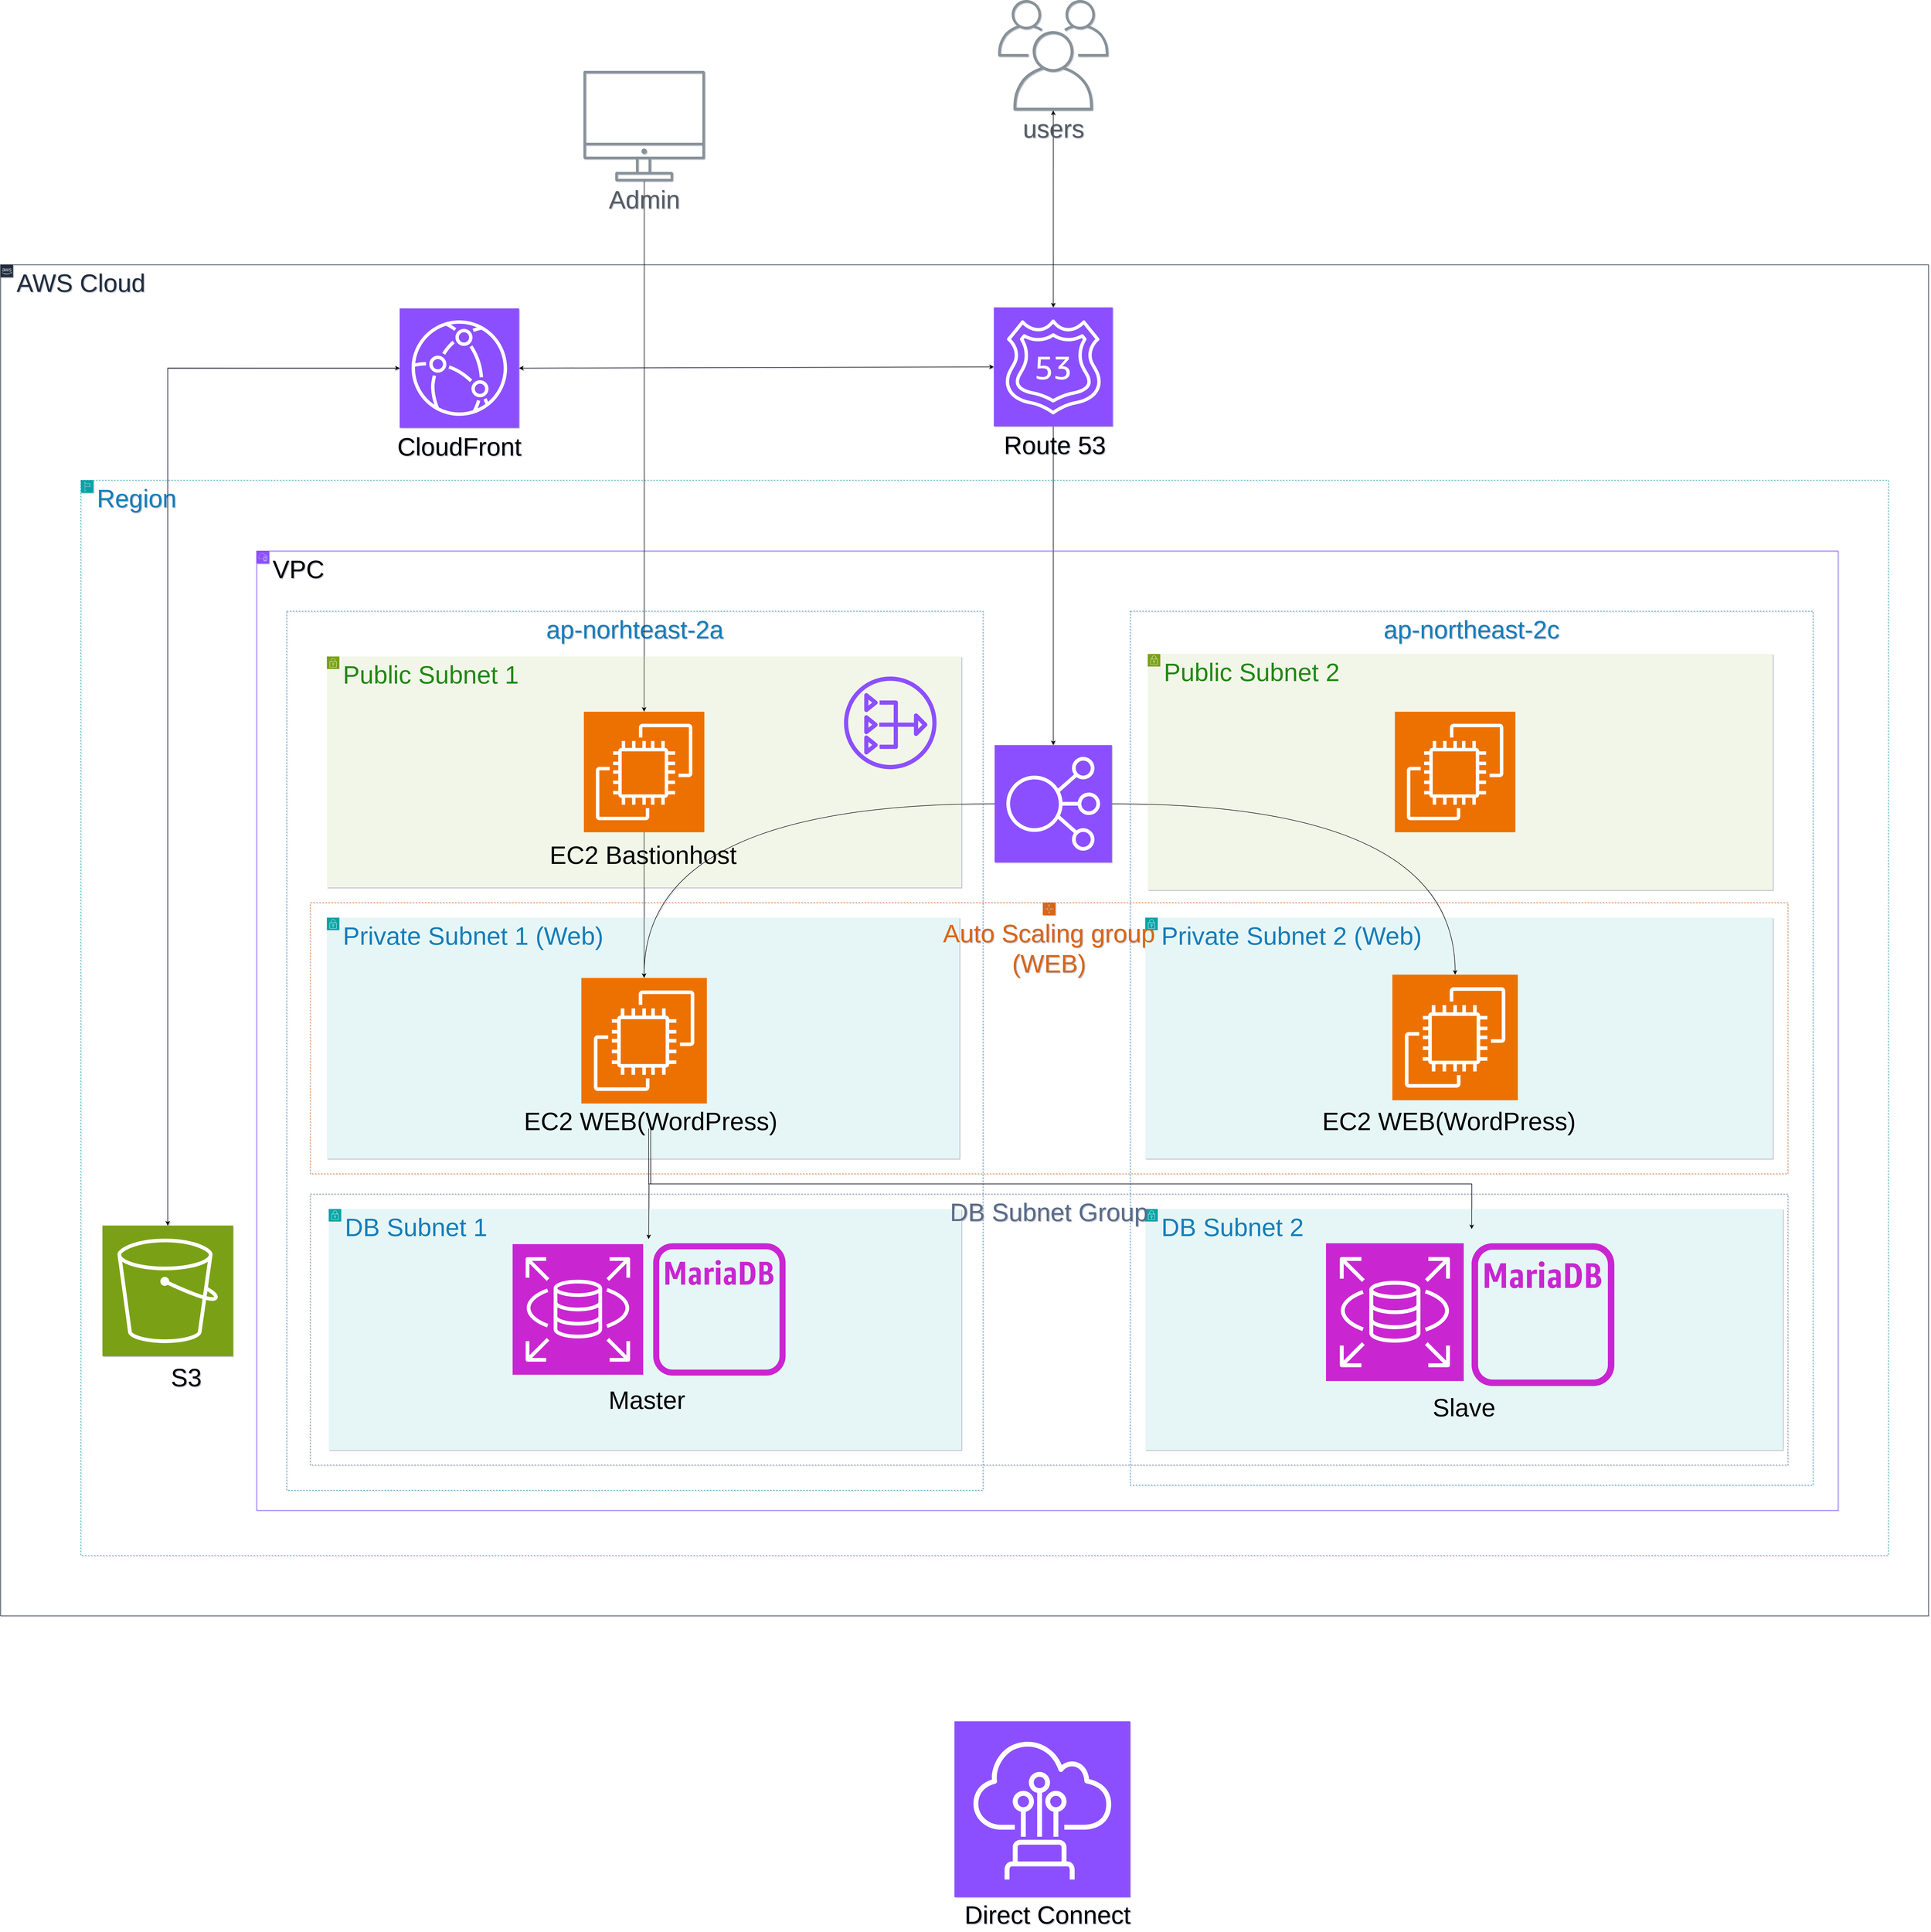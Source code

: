 <mxfile version="22.1.16" type="device">
  <diagram name="페이지-1" id="wF11qAv4kOGyGlbxa1EA">
    <mxGraphModel dx="5527" dy="3960" grid="0" gridSize="10" guides="1" tooltips="1" connect="1" arrows="1" fold="1" page="0" pageScale="1" pageWidth="1654" pageHeight="1169" background="none" math="0" shadow="1">
      <root>
        <mxCell id="0" />
        <mxCell id="1" parent="0" />
        <mxCell id="NnSU_1bKyZvshM6L6CuK-57" style="edgeStyle=orthogonalEdgeStyle;rounded=0;orthogonalLoop=1;jettySize=auto;html=1;" parent="1" source="9pvjiCO3LnK-_oB7CEIu-269" target="9pvjiCO3LnK-_oB7CEIu-285" edge="1">
          <mxGeometry relative="1" as="geometry" />
        </mxCell>
        <mxCell id="9pvjiCO3LnK-_oB7CEIu-269" value="" style="sketch=0;points=[[0,0,0],[0.25,0,0],[0.5,0,0],[0.75,0,0],[1,0,0],[0,1,0],[0.25,1,0],[0.5,1,0],[0.75,1,0],[1,1,0],[0,0.25,0],[0,0.5,0],[0,0.75,0],[1,0.25,0],[1,0.5,0],[1,0.75,0]];outlineConnect=0;fontColor=#232F3E;fillColor=#8C4FFF;strokeColor=#ffffff;dashed=0;verticalLabelPosition=bottom;verticalAlign=top;align=center;html=1;fontSize=12;fontStyle=0;aspect=fixed;shape=mxgraph.aws4.resourceIcon;resIcon=mxgraph.aws4.route_53;" parent="1" vertex="1">
          <mxGeometry x="1408.38" y="-505" width="236.71" height="236.71" as="geometry" />
        </mxCell>
        <mxCell id="9pvjiCO3LnK-_oB7CEIu-270" value="" style="sketch=0;points=[[0,0,0],[0.25,0,0],[0.5,0,0],[0.75,0,0],[1,0,0],[0,1,0],[0.25,1,0],[0.5,1,0],[0.75,1,0],[1,1,0],[0,0.25,0],[0,0.5,0],[0,0.75,0],[1,0.25,0],[1,0.5,0],[1,0.75,0]];outlineConnect=0;fontColor=#232F3E;fillColor=#8C4FFF;strokeColor=#ffffff;dashed=0;verticalLabelPosition=bottom;verticalAlign=top;align=center;html=1;fontSize=12;fontStyle=0;aspect=fixed;shape=mxgraph.aws4.resourceIcon;resIcon=mxgraph.aws4.cloudfront;" parent="1" vertex="1">
          <mxGeometry x="225" y="-503.0" width="237.69" height="237.69" as="geometry" />
        </mxCell>
        <mxCell id="9pvjiCO3LnK-_oB7CEIu-271" value="" style="sketch=0;points=[[0,0,0],[0.25,0,0],[0.5,0,0],[0.75,0,0],[1,0,0],[0,1,0],[0.25,1,0],[0.5,1,0],[0.75,1,0],[1,1,0],[0,0.25,0],[0,0.5,0],[0,0.75,0],[1,0.25,0],[1,0.5,0],[1,0.75,0]];outlineConnect=0;fontColor=#232F3E;fillColor=#8C4FFF;strokeColor=#ffffff;dashed=0;verticalLabelPosition=bottom;verticalAlign=top;align=center;html=1;fontSize=12;fontStyle=0;aspect=fixed;shape=mxgraph.aws4.resourceIcon;resIcon=mxgraph.aws4.direct_connect;" parent="1" vertex="1">
          <mxGeometry x="1330" y="2310" width="350" height="350" as="geometry" />
        </mxCell>
        <mxCell id="9pvjiCO3LnK-_oB7CEIu-217" value="&lt;font style=&quot;font-size: 50px;&quot;&gt;AWS Cloud&lt;/font&gt;" style="points=[[0,0],[0.25,0],[0.5,0],[0.75,0],[1,0],[1,0.25],[1,0.5],[1,0.75],[1,1],[0.75,1],[0.5,1],[0.25,1],[0,1],[0,0.75],[0,0.5],[0,0.25]];outlineConnect=0;gradientColor=none;html=1;whiteSpace=wrap;fontSize=12;fontStyle=0;container=0;pointerEvents=0;collapsible=0;recursiveResize=0;shape=mxgraph.aws4.group;grIcon=mxgraph.aws4.group_aws_cloud_alt;strokeColor=#232F3E;fillColor=none;verticalAlign=top;align=left;spacingLeft=30;fontColor=#232F3E;dashed=0;" parent="1" vertex="1">
          <mxGeometry x="-570" y="-590" width="3840" height="2690" as="geometry" />
        </mxCell>
        <mxCell id="9pvjiCO3LnK-_oB7CEIu-220" value="&lt;font style=&quot;font-size: 50px;&quot;&gt;Region&lt;/font&gt;" style="points=[[0,0],[0.25,0],[0.5,0],[0.75,0],[1,0],[1,0.25],[1,0.5],[1,0.75],[1,1],[0.75,1],[0.5,1],[0.25,1],[0,1],[0,0.75],[0,0.5],[0,0.25]];outlineConnect=0;gradientColor=none;html=1;whiteSpace=wrap;fontSize=12;fontStyle=0;container=0;pointerEvents=0;collapsible=0;recursiveResize=0;shape=mxgraph.aws4.group;grIcon=mxgraph.aws4.group_region;strokeColor=#00A4A6;fillColor=none;verticalAlign=top;align=left;spacingLeft=30;fontColor=#147EBA;dashed=1;" parent="1" vertex="1">
          <mxGeometry x="-410" y="-161" width="3600" height="2141" as="geometry" />
        </mxCell>
        <mxCell id="9pvjiCO3LnK-_oB7CEIu-240" value="&lt;font color=&quot;#000000&quot; style=&quot;font-size: 50px;&quot;&gt;VPC&lt;/font&gt;" style="points=[[0,0],[0.25,0],[0.5,0],[0.75,0],[1,0],[1,0.25],[1,0.5],[1,0.75],[1,1],[0.75,1],[0.5,1],[0.25,1],[0,1],[0,0.75],[0,0.5],[0,0.25]];outlineConnect=0;gradientColor=none;html=1;whiteSpace=wrap;fontSize=12;fontStyle=0;container=0;pointerEvents=0;collapsible=0;recursiveResize=0;shape=mxgraph.aws4.group;grIcon=mxgraph.aws4.group_vpc2;strokeColor=#8C4FFF;fillColor=none;verticalAlign=top;align=left;spacingLeft=30;fontColor=#AAB7B8;dashed=0;" parent="1" vertex="1">
          <mxGeometry x="-60" y="-20" width="3150" height="1910" as="geometry" />
        </mxCell>
        <mxCell id="9pvjiCO3LnK-_oB7CEIu-222" value="&lt;font style=&quot;font-size: 50px;&quot;&gt;ap-norhteast-2a&lt;/font&gt;" style="fillColor=none;strokeColor=#147EBA;dashed=1;verticalAlign=top;fontStyle=0;fontColor=#147EBA;whiteSpace=wrap;html=1;container=0;" parent="1" vertex="1">
          <mxGeometry y="100" width="1386.86" height="1750" as="geometry" />
        </mxCell>
        <mxCell id="9pvjiCO3LnK-_oB7CEIu-224" value="&lt;font style=&quot;font-size: 50px;&quot;&gt;Private Subnet 1 (Web)&lt;/font&gt;" style="points=[[0,0],[0.25,0],[0.5,0],[0.75,0],[1,0],[1,0.25],[1,0.5],[1,0.75],[1,1],[0.75,1],[0.5,1],[0.25,1],[0,1],[0,0.75],[0,0.5],[0,0.25]];outlineConnect=0;gradientColor=none;html=1;whiteSpace=wrap;fontSize=12;fontStyle=0;container=0;pointerEvents=0;collapsible=0;recursiveResize=0;shape=mxgraph.aws4.group;grIcon=mxgraph.aws4.group_security_group;grStroke=0;strokeColor=#00A4A6;fillColor=#E6F6F7;verticalAlign=top;align=left;spacingLeft=30;fontColor=#147EBA;dashed=0;" parent="1" vertex="1">
          <mxGeometry x="80" y="710" width="1260" height="480" as="geometry" />
        </mxCell>
        <mxCell id="9pvjiCO3LnK-_oB7CEIu-234" value="&lt;font style=&quot;font-size: 50px;&quot;&gt;Public Subnet 1&lt;/font&gt;" style="points=[[0,0],[0.25,0],[0.5,0],[0.75,0],[1,0],[1,0.25],[1,0.5],[1,0.75],[1,1],[0.75,1],[0.5,1],[0.25,1],[0,1],[0,0.75],[0,0.5],[0,0.25]];outlineConnect=0;gradientColor=none;html=1;whiteSpace=wrap;fontSize=12;fontStyle=0;container=0;pointerEvents=0;collapsible=0;recursiveResize=0;shape=mxgraph.aws4.group;grIcon=mxgraph.aws4.group_security_group;grStroke=0;strokeColor=#7AA116;fillColor=#F2F6E8;verticalAlign=top;align=left;spacingLeft=30;fontColor=#248814;dashed=0;" parent="1" vertex="1">
          <mxGeometry x="80" y="190" width="1263.72" height="460" as="geometry" />
        </mxCell>
        <mxCell id="9pvjiCO3LnK-_oB7CEIu-223" value="&lt;font style=&quot;font-size: 50px;&quot;&gt;ap-northeast-2c&lt;/font&gt;" style="fillColor=none;strokeColor=#147EBA;dashed=1;verticalAlign=top;fontStyle=0;fontColor=#147EBA;whiteSpace=wrap;html=1;container=0;" parent="1" vertex="1">
          <mxGeometry x="1680" y="100" width="1360" height="1740" as="geometry" />
        </mxCell>
        <mxCell id="9pvjiCO3LnK-_oB7CEIu-241" value="&lt;font style=&quot;font-size: 50px;&quot;&gt;DB Subnet 1&lt;/font&gt;" style="points=[[0,0],[0.25,0],[0.5,0],[0.75,0],[1,0],[1,0.25],[1,0.5],[1,0.75],[1,1],[0.75,1],[0.5,1],[0.25,1],[0,1],[0,0.75],[0,0.5],[0,0.25]];outlineConnect=0;gradientColor=none;html=1;whiteSpace=wrap;fontSize=12;fontStyle=0;container=0;pointerEvents=0;collapsible=0;recursiveResize=0;shape=mxgraph.aws4.group;grIcon=mxgraph.aws4.group_security_group;grStroke=0;strokeColor=#00A4A6;fillColor=#E6F6F7;verticalAlign=top;align=left;spacingLeft=30;fontColor=#147EBA;dashed=0;" parent="1" vertex="1">
          <mxGeometry x="83.72" y="1290" width="1260" height="480" as="geometry" />
        </mxCell>
        <mxCell id="9pvjiCO3LnK-_oB7CEIu-249" value="&lt;font style=&quot;font-size: 50px;&quot;&gt;Private Subnet 2 (Web)&lt;/font&gt;" style="points=[[0,0],[0.25,0],[0.5,0],[0.75,0],[1,0],[1,0.25],[1,0.5],[1,0.75],[1,1],[0.75,1],[0.5,1],[0.25,1],[0,1],[0,0.75],[0,0.5],[0,0.25]];outlineConnect=0;gradientColor=none;html=1;whiteSpace=wrap;fontSize=12;fontStyle=0;container=0;pointerEvents=0;collapsible=0;recursiveResize=0;shape=mxgraph.aws4.group;grIcon=mxgraph.aws4.group_security_group;grStroke=0;strokeColor=#00A4A6;fillColor=#E6F6F7;verticalAlign=top;align=left;spacingLeft=30;fontColor=#147EBA;dashed=0;" parent="1" vertex="1">
          <mxGeometry x="1710" y="710" width="1250" height="480" as="geometry" />
        </mxCell>
        <mxCell id="9pvjiCO3LnK-_oB7CEIu-250" value="&lt;font style=&quot;font-size: 50px;&quot;&gt;Public Subnet 2&lt;/font&gt;" style="points=[[0,0],[0.25,0],[0.5,0],[0.75,0],[1,0],[1,0.25],[1,0.5],[1,0.75],[1,1],[0.75,1],[0.5,1],[0.25,1],[0,1],[0,0.75],[0,0.5],[0,0.25]];outlineConnect=0;gradientColor=none;html=1;whiteSpace=wrap;fontSize=12;fontStyle=0;container=0;pointerEvents=0;collapsible=0;recursiveResize=0;shape=mxgraph.aws4.group;grIcon=mxgraph.aws4.group_security_group;grStroke=0;strokeColor=#7AA116;fillColor=#F2F6E8;verticalAlign=top;align=left;spacingLeft=30;fontColor=#248814;dashed=0;" parent="1" vertex="1">
          <mxGeometry x="1715" y="185" width="1245" height="470" as="geometry" />
        </mxCell>
        <mxCell id="9pvjiCO3LnK-_oB7CEIu-252" value="&lt;font style=&quot;font-size: 50px;&quot;&gt;DB Subnet 2&lt;/font&gt;" style="points=[[0,0],[0.25,0],[0.5,0],[0.75,0],[1,0],[1,0.25],[1,0.5],[1,0.75],[1,1],[0.75,1],[0.5,1],[0.25,1],[0,1],[0,0.75],[0,0.5],[0,0.25]];outlineConnect=0;gradientColor=none;html=1;whiteSpace=wrap;fontSize=12;fontStyle=0;container=0;pointerEvents=0;collapsible=0;recursiveResize=0;shape=mxgraph.aws4.group;grIcon=mxgraph.aws4.group_security_group;grStroke=0;strokeColor=#00A4A6;fillColor=#E6F6F7;verticalAlign=top;align=left;spacingLeft=30;fontColor=#147EBA;dashed=0;" parent="1" vertex="1">
          <mxGeometry x="1710" y="1290" width="1270" height="480" as="geometry" />
        </mxCell>
        <mxCell id="NnSU_1bKyZvshM6L6CuK-61" style="edgeStyle=orthogonalEdgeStyle;rounded=0;orthogonalLoop=1;jettySize=auto;html=1;" parent="1" source="9pvjiCO3LnK-_oB7CEIu-254" target="NnSU_1bKyZvshM6L6CuK-17" edge="1">
          <mxGeometry relative="1" as="geometry" />
        </mxCell>
        <mxCell id="9pvjiCO3LnK-_oB7CEIu-254" value="" style="sketch=0;points=[[0,0,0],[0.25,0,0],[0.5,0,0],[0.75,0,0],[1,0,0],[0,1,0],[0.25,1,0],[0.5,1,0],[0.75,1,0],[1,1,0],[0,0.25,0],[0,0.5,0],[0,0.75,0],[1,0.25,0],[1,0.5,0],[1,0.75,0]];outlineConnect=0;fontColor=#232F3E;fillColor=#ED7100;strokeColor=#ffffff;dashed=0;verticalLabelPosition=bottom;verticalAlign=top;align=center;html=1;fontSize=12;fontStyle=0;aspect=fixed;shape=mxgraph.aws4.resourceIcon;resIcon=mxgraph.aws4.ec2;container=0;" parent="1" vertex="1">
          <mxGeometry x="591.86" y="300" width="240" height="240" as="geometry" />
        </mxCell>
        <mxCell id="9pvjiCO3LnK-_oB7CEIu-262" value="&lt;font style=&quot;font-size: 50px;&quot;&gt;Auto Scaling group &lt;br&gt;(WEB)&lt;/font&gt;" style="points=[[0,0],[0.25,0],[0.5,0],[0.75,0],[1,0],[1,0.25],[1,0.5],[1,0.75],[1,1],[0.75,1],[0.5,1],[0.25,1],[0,1],[0,0.75],[0,0.5],[0,0.25]];outlineConnect=0;gradientColor=none;html=1;whiteSpace=wrap;fontSize=12;fontStyle=0;container=0;pointerEvents=0;collapsible=0;recursiveResize=0;shape=mxgraph.aws4.groupCenter;grIcon=mxgraph.aws4.group_auto_scaling_group;grStroke=1;strokeColor=#D86613;fillColor=none;verticalAlign=top;align=center;fontColor=#D86613;dashed=1;spacingTop=25;" parent="1" vertex="1">
          <mxGeometry x="46.86" y="680" width="2943.14" height="540" as="geometry" />
        </mxCell>
        <mxCell id="9pvjiCO3LnK-_oB7CEIu-274" value="" style="sketch=0;outlineConnect=0;fontColor=#232F3E;gradientColor=none;fillColor=#8C4FFF;strokeColor=none;dashed=0;verticalLabelPosition=bottom;verticalAlign=top;align=center;html=1;fontSize=12;fontStyle=0;aspect=fixed;pointerEvents=1;shape=mxgraph.aws4.nat_gateway;container=0;" parent="1" vertex="1">
          <mxGeometry x="1110" y="230" width="184.36" height="184.36" as="geometry" />
        </mxCell>
        <mxCell id="9pvjiCO3LnK-_oB7CEIu-242" value="" style="sketch=0;points=[[0,0,0],[0.25,0,0],[0.5,0,0],[0.75,0,0],[1,0,0],[0,1,0],[0.25,1,0],[0.5,1,0],[0.75,1,0],[1,1,0],[0,0.25,0],[0,0.5,0],[0,0.75,0],[1,0.25,0],[1,0.5,0],[1,0.75,0]];outlineConnect=0;fontColor=#232F3E;fillColor=#C925D1;strokeColor=#ffffff;dashed=0;verticalLabelPosition=bottom;verticalAlign=top;align=center;html=1;fontSize=12;fontStyle=0;aspect=fixed;shape=mxgraph.aws4.resourceIcon;resIcon=mxgraph.aws4.rds;container=0;" parent="1" vertex="1">
          <mxGeometry x="450" y="1360" width="260" height="260" as="geometry" />
        </mxCell>
        <mxCell id="9pvjiCO3LnK-_oB7CEIu-267" value="" style="sketch=0;outlineConnect=0;fontColor=#232F3E;gradientColor=none;fillColor=#C925D1;strokeColor=none;dashed=0;verticalLabelPosition=bottom;verticalAlign=top;align=center;html=1;fontSize=12;fontStyle=0;aspect=fixed;pointerEvents=1;shape=mxgraph.aws4.rds_mariadb_instance_alt;container=0;" parent="1" vertex="1">
          <mxGeometry x="730" y="1358.19" width="263.61" height="263.61" as="geometry" />
        </mxCell>
        <mxCell id="9pvjiCO3LnK-_oB7CEIu-253" value="" style="sketch=0;points=[[0,0,0],[0.25,0,0],[0.5,0,0],[0.75,0,0],[1,0,0],[0,1,0],[0.25,1,0],[0.5,1,0],[0.75,1,0],[1,1,0],[0,0.25,0],[0,0.5,0],[0,0.75,0],[1,0.25,0],[1,0.5,0],[1,0.75,0]];outlineConnect=0;fontColor=#232F3E;fillColor=#C925D1;strokeColor=#ffffff;dashed=0;verticalLabelPosition=bottom;verticalAlign=top;align=center;html=1;fontSize=12;fontStyle=0;aspect=fixed;shape=mxgraph.aws4.resourceIcon;resIcon=mxgraph.aws4.rds;container=0;" parent="1" vertex="1">
          <mxGeometry x="2070" y="1358.19" width="274.35" height="274.35" as="geometry" />
        </mxCell>
        <mxCell id="9pvjiCO3LnK-_oB7CEIu-268" value="" style="sketch=0;outlineConnect=0;fontColor=#232F3E;gradientColor=none;fillColor=#C925D1;strokeColor=none;dashed=0;verticalLabelPosition=bottom;verticalAlign=top;align=center;html=1;fontSize=12;fontStyle=0;aspect=fixed;pointerEvents=1;shape=mxgraph.aws4.rds_mariadb_instance_alt;container=0;" parent="1" vertex="1">
          <mxGeometry x="2360" y="1358.19" width="284.35" height="284.35" as="geometry" />
        </mxCell>
        <mxCell id="9pvjiCO3LnK-_oB7CEIu-285" value="" style="sketch=0;points=[[0,0,0],[0.25,0,0],[0.5,0,0],[0.75,0,0],[1,0,0],[0,1,0],[0.25,1,0],[0.5,1,0],[0.75,1,0],[1,1,0],[0,0.25,0],[0,0.5,0],[0,0.75,0],[1,0.25,0],[1,0.5,0],[1,0.75,0]];outlineConnect=0;fontColor=#232F3E;fillColor=#8C4FFF;strokeColor=#ffffff;dashed=0;verticalLabelPosition=bottom;verticalAlign=top;align=center;html=1;fontSize=12;fontStyle=0;aspect=fixed;shape=mxgraph.aws4.resourceIcon;resIcon=mxgraph.aws4.elastic_load_balancing;" parent="1" vertex="1">
          <mxGeometry x="1410" y="366.53" width="233.47" height="233.47" as="geometry" />
        </mxCell>
        <mxCell id="9pvjiCO3LnK-_oB7CEIu-299" value="&lt;font style=&quot;font-size: 50px;&quot;&gt;EC2 Bastionhost&lt;/font&gt;" style="text;html=1;strokeColor=none;fillColor=none;align=center;verticalAlign=middle;whiteSpace=wrap;rounded=0;" parent="1" vertex="1">
          <mxGeometry x="520.78" y="570" width="378.44" height="30" as="geometry" />
        </mxCell>
        <mxCell id="9pvjiCO3LnK-_oB7CEIu-303" value="&lt;font style=&quot;font-size: 50px;&quot;&gt;EC2 WEB(WordPress)&lt;/font&gt;" style="text;html=1;strokeColor=none;fillColor=none;align=center;verticalAlign=middle;whiteSpace=wrap;rounded=0;" parent="1" vertex="1">
          <mxGeometry x="470.0" y="1100" width="510" height="30" as="geometry" />
        </mxCell>
        <mxCell id="9pvjiCO3LnK-_oB7CEIu-304" value="" style="sketch=0;points=[[0,0,0],[0.25,0,0],[0.5,0,0],[0.75,0,0],[1,0,0],[0,1,0],[0.25,1,0],[0.5,1,0],[0.75,1,0],[1,1,0],[0,0.25,0],[0,0.5,0],[0,0.75,0],[1,0.25,0],[1,0.5,0],[1,0.75,0]];outlineConnect=0;fontColor=#232F3E;fillColor=#7AA116;strokeColor=#ffffff;dashed=0;verticalLabelPosition=bottom;verticalAlign=top;align=center;html=1;fontSize=12;fontStyle=0;aspect=fixed;shape=mxgraph.aws4.resourceIcon;resIcon=mxgraph.aws4.s3;" parent="1" vertex="1">
          <mxGeometry x="-367" y="1323" width="260" height="260" as="geometry" />
        </mxCell>
        <mxCell id="3bwJ1n72jsKAKIuW36Fx-11" value="" style="endArrow=classic;startArrow=classic;html=1;rounded=0;exitX=0.5;exitY=0;exitDx=0;exitDy=0;exitPerimeter=0;" parent="1" source="9pvjiCO3LnK-_oB7CEIu-269" target="3bwJ1n72jsKAKIuW36Fx-19" edge="1">
          <mxGeometry width="50" height="50" relative="1" as="geometry">
            <mxPoint x="1646" y="-310" as="sourcePoint" />
            <mxPoint x="1639" y="-540" as="targetPoint" />
          </mxGeometry>
        </mxCell>
        <mxCell id="3bwJ1n72jsKAKIuW36Fx-16" value="&lt;font style=&quot;&quot;&gt;&lt;span style=&quot;font-size: 50px;&quot;&gt;Master&lt;/span&gt;&lt;br&gt;&lt;/font&gt;" style="text;html=1;strokeColor=none;fillColor=none;align=center;verticalAlign=middle;whiteSpace=wrap;rounded=0;" parent="1" vertex="1">
          <mxGeometry x="692.59" y="1660" width="48.55" height="20" as="geometry" />
        </mxCell>
        <mxCell id="3bwJ1n72jsKAKIuW36Fx-18" value="&lt;font style=&quot;font-size: 50px;&quot;&gt;Slave&lt;/font&gt;" style="text;html=1;strokeColor=none;fillColor=none;align=center;verticalAlign=middle;whiteSpace=wrap;rounded=0;" parent="1" vertex="1">
          <mxGeometry x="2315.0" y="1670" width="60" height="30" as="geometry" />
        </mxCell>
        <mxCell id="3bwJ1n72jsKAKIuW36Fx-19" value="&lt;font style=&quot;font-size: 50px;&quot;&gt;users&lt;/font&gt;" style="sketch=0;outlineConnect=0;gradientColor=none;fontColor=#545B64;strokeColor=none;fillColor=#879196;dashed=0;verticalLabelPosition=bottom;verticalAlign=top;align=center;html=1;fontSize=12;fontStyle=0;aspect=fixed;shape=mxgraph.aws4.illustration_users;pointerEvents=1" parent="1" vertex="1">
          <mxGeometry x="1416.74" y="-1117" width="220" height="220" as="geometry" />
        </mxCell>
        <mxCell id="iwebeWgkrtmEPMFrBYPV-3" value="&lt;font style=&quot;font-size: 50px;&quot;&gt;DB Subnet Group&lt;/font&gt;" style="fillColor=none;strokeColor=#5A6C86;dashed=1;verticalAlign=top;fontStyle=0;fontColor=#5A6C86;whiteSpace=wrap;html=1;" parent="1" vertex="1">
          <mxGeometry x="46.86" y="1260.34" width="2943.14" height="539.66" as="geometry" />
        </mxCell>
        <mxCell id="NnSU_1bKyZvshM6L6CuK-1" style="edgeStyle=orthogonalEdgeStyle;rounded=0;orthogonalLoop=1;jettySize=auto;html=1;entryX=0.5;entryY=0;entryDx=0;entryDy=0;entryPerimeter=0;" parent="1" source="9pvjiCO3LnK-_oB7CEIu-270" target="9pvjiCO3LnK-_oB7CEIu-304" edge="1">
          <mxGeometry relative="1" as="geometry" />
        </mxCell>
        <mxCell id="NnSU_1bKyZvshM6L6CuK-10" value="&lt;font style=&quot;font-size: 50px;&quot;&gt;EC2 WEB(WordPress)&lt;/font&gt;" style="text;html=1;strokeColor=none;fillColor=none;align=center;verticalAlign=middle;whiteSpace=wrap;rounded=0;" parent="1" vertex="1">
          <mxGeometry x="2060" y="1100" width="510" height="30" as="geometry" />
        </mxCell>
        <mxCell id="NnSU_1bKyZvshM6L6CuK-17" value="" style="sketch=0;points=[[0,0,0],[0.25,0,0],[0.5,0,0],[0.75,0,0],[1,0,0],[0,1,0],[0.25,1,0],[0.5,1,0],[0.75,1,0],[1,1,0],[0,0.25,0],[0,0.5,0],[0,0.75,0],[1,0.25,0],[1,0.5,0],[1,0.75,0]];outlineConnect=0;fontColor=#232F3E;fillColor=#ED7100;strokeColor=#ffffff;dashed=0;verticalLabelPosition=bottom;verticalAlign=top;align=center;html=1;fontSize=12;fontStyle=0;aspect=fixed;shape=mxgraph.aws4.resourceIcon;resIcon=mxgraph.aws4.ec2;container=0;" parent="1" vertex="1">
          <mxGeometry x="586.86" y="830" width="250" height="250" as="geometry" />
        </mxCell>
        <mxCell id="NnSU_1bKyZvshM6L6CuK-25" style="edgeStyle=orthogonalEdgeStyle;rounded=0;orthogonalLoop=1;jettySize=auto;html=1;entryX=0.5;entryY=0;entryDx=0;entryDy=0;entryPerimeter=0;curved=1;" parent="1" source="9pvjiCO3LnK-_oB7CEIu-285" target="NnSU_1bKyZvshM6L6CuK-17" edge="1">
          <mxGeometry relative="1" as="geometry" />
        </mxCell>
        <mxCell id="NnSU_1bKyZvshM6L6CuK-30" value="" style="endArrow=classic;startArrow=classic;html=1;rounded=0;exitX=1;exitY=0.5;exitDx=0;exitDy=0;exitPerimeter=0;entryX=0;entryY=0.5;entryDx=0;entryDy=0;entryPerimeter=0;" parent="1" source="9pvjiCO3LnK-_oB7CEIu-270" target="9pvjiCO3LnK-_oB7CEIu-269" edge="1">
          <mxGeometry width="50" height="50" relative="1" as="geometry">
            <mxPoint x="1520" y="-10" as="sourcePoint" />
            <mxPoint x="1570" y="-60" as="targetPoint" />
            <Array as="points" />
          </mxGeometry>
        </mxCell>
        <mxCell id="NnSU_1bKyZvshM6L6CuK-32" value="&lt;font style=&quot;font-size: 50px;&quot;&gt;S3&lt;/font&gt;" style="text;html=1;strokeColor=none;fillColor=none;align=center;verticalAlign=middle;whiteSpace=wrap;rounded=0;" parent="1" vertex="1">
          <mxGeometry x="-230" y="1610" width="60" height="30" as="geometry" />
        </mxCell>
        <mxCell id="NnSU_1bKyZvshM6L6CuK-33" value="&lt;font style=&quot;font-size: 50px;&quot;&gt;CloudFront&lt;/font&gt;" style="text;html=1;strokeColor=none;fillColor=none;align=center;verticalAlign=middle;whiteSpace=wrap;rounded=0;" parent="1" vertex="1">
          <mxGeometry x="313.84" y="-248" width="60" height="40" as="geometry" />
        </mxCell>
        <mxCell id="NnSU_1bKyZvshM6L6CuK-34" value="&lt;font style=&quot;font-size: 50px;&quot;&gt;Route 53&lt;/font&gt;" style="text;html=1;strokeColor=none;fillColor=none;align=center;verticalAlign=middle;whiteSpace=wrap;rounded=0;" parent="1" vertex="1">
          <mxGeometry x="1425" y="-268.29" width="210" height="75" as="geometry" />
        </mxCell>
        <mxCell id="NnSU_1bKyZvshM6L6CuK-43" value="&lt;span style=&quot;font-size: 50px;&quot;&gt;Admin&lt;/span&gt;" style="sketch=0;outlineConnect=0;gradientColor=none;fontColor=#545B64;strokeColor=none;fillColor=#879196;dashed=0;verticalLabelPosition=bottom;verticalAlign=top;align=center;html=1;fontSize=12;fontStyle=0;aspect=fixed;shape=mxgraph.aws4.illustration_desktop;pointerEvents=1" parent="1" vertex="1">
          <mxGeometry x="590.98" y="-976" width="241.76" height="220" as="geometry" />
        </mxCell>
        <mxCell id="NnSU_1bKyZvshM6L6CuK-48" value="" style="sketch=0;points=[[0,0,0],[0.25,0,0],[0.5,0,0],[0.75,0,0],[1,0,0],[0,1,0],[0.25,1,0],[0.5,1,0],[0.75,1,0],[1,1,0],[0,0.25,0],[0,0.5,0],[0,0.75,0],[1,0.25,0],[1,0.5,0],[1,0.75,0]];outlineConnect=0;fontColor=#232F3E;fillColor=#ED7100;strokeColor=#ffffff;dashed=0;verticalLabelPosition=bottom;verticalAlign=top;align=center;html=1;fontSize=12;fontStyle=0;aspect=fixed;shape=mxgraph.aws4.resourceIcon;resIcon=mxgraph.aws4.ec2;container=0;" parent="1" vertex="1">
          <mxGeometry x="2207.18" y="300" width="240" height="240" as="geometry" />
        </mxCell>
        <mxCell id="NnSU_1bKyZvshM6L6CuK-51" value="" style="sketch=0;points=[[0,0,0],[0.25,0,0],[0.5,0,0],[0.75,0,0],[1,0,0],[0,1,0],[0.25,1,0],[0.5,1,0],[0.75,1,0],[1,1,0],[0,0.25,0],[0,0.5,0],[0,0.75,0],[1,0.25,0],[1,0.5,0],[1,0.75,0]];outlineConnect=0;fontColor=#232F3E;fillColor=#ED7100;strokeColor=#ffffff;dashed=0;verticalLabelPosition=bottom;verticalAlign=top;align=center;html=1;fontSize=12;fontStyle=0;aspect=fixed;shape=mxgraph.aws4.resourceIcon;resIcon=mxgraph.aws4.ec2;container=0;" parent="1" vertex="1">
          <mxGeometry x="2202.18" y="823.44" width="250" height="250" as="geometry" />
        </mxCell>
        <mxCell id="NnSU_1bKyZvshM6L6CuK-52" style="edgeStyle=orthogonalEdgeStyle;rounded=0;orthogonalLoop=1;jettySize=auto;html=1;entryX=0.5;entryY=0;entryDx=0;entryDy=0;entryPerimeter=0;curved=1;" parent="1" source="9pvjiCO3LnK-_oB7CEIu-285" target="NnSU_1bKyZvshM6L6CuK-51" edge="1">
          <mxGeometry relative="1" as="geometry" />
        </mxCell>
        <mxCell id="NnSU_1bKyZvshM6L6CuK-55" style="edgeStyle=orthogonalEdgeStyle;rounded=0;orthogonalLoop=1;jettySize=auto;html=1;entryX=0.5;entryY=0;entryDx=0;entryDy=0;entryPerimeter=0;" parent="1" source="NnSU_1bKyZvshM6L6CuK-43" target="9pvjiCO3LnK-_oB7CEIu-254" edge="1">
          <mxGeometry relative="1" as="geometry" />
        </mxCell>
        <mxCell id="NnSU_1bKyZvshM6L6CuK-58" style="edgeStyle=orthogonalEdgeStyle;rounded=0;orthogonalLoop=1;jettySize=auto;html=1;entryX=0;entryY=0.5;entryDx=0;entryDy=0;entryPerimeter=0;" parent="1" source="9pvjiCO3LnK-_oB7CEIu-304" target="9pvjiCO3LnK-_oB7CEIu-270" edge="1">
          <mxGeometry relative="1" as="geometry">
            <Array as="points">
              <mxPoint x="-237" y="-384" />
            </Array>
          </mxGeometry>
        </mxCell>
        <mxCell id="NnSU_1bKyZvshM6L6CuK-64" style="edgeStyle=orthogonalEdgeStyle;rounded=0;orthogonalLoop=1;jettySize=auto;html=1;" parent="1" source="9pvjiCO3LnK-_oB7CEIu-303" edge="1">
          <mxGeometry relative="1" as="geometry">
            <mxPoint x="721" y="1350" as="targetPoint" />
          </mxGeometry>
        </mxCell>
        <mxCell id="NnSU_1bKyZvshM6L6CuK-66" style="edgeStyle=orthogonalEdgeStyle;rounded=0;orthogonalLoop=1;jettySize=auto;html=1;entryX=0.786;entryY=0.129;entryDx=0;entryDy=0;entryPerimeter=0;" parent="1" source="9pvjiCO3LnK-_oB7CEIu-303" target="iwebeWgkrtmEPMFrBYPV-3" edge="1">
          <mxGeometry relative="1" as="geometry">
            <Array as="points">
              <mxPoint x="721" y="1240" />
              <mxPoint x="2360" y="1240" />
            </Array>
          </mxGeometry>
        </mxCell>
        <mxCell id="WKtmubEi_M_aeS0KcEQV-1" value="&lt;span style=&quot;font-size: 50px;&quot;&gt;Direct Connect&lt;/span&gt;" style="text;html=1;strokeColor=none;fillColor=none;align=center;verticalAlign=middle;whiteSpace=wrap;rounded=0;" parent="1" vertex="1">
          <mxGeometry x="1327.5" y="2680" width="375" height="30" as="geometry" />
        </mxCell>
      </root>
    </mxGraphModel>
  </diagram>
</mxfile>
